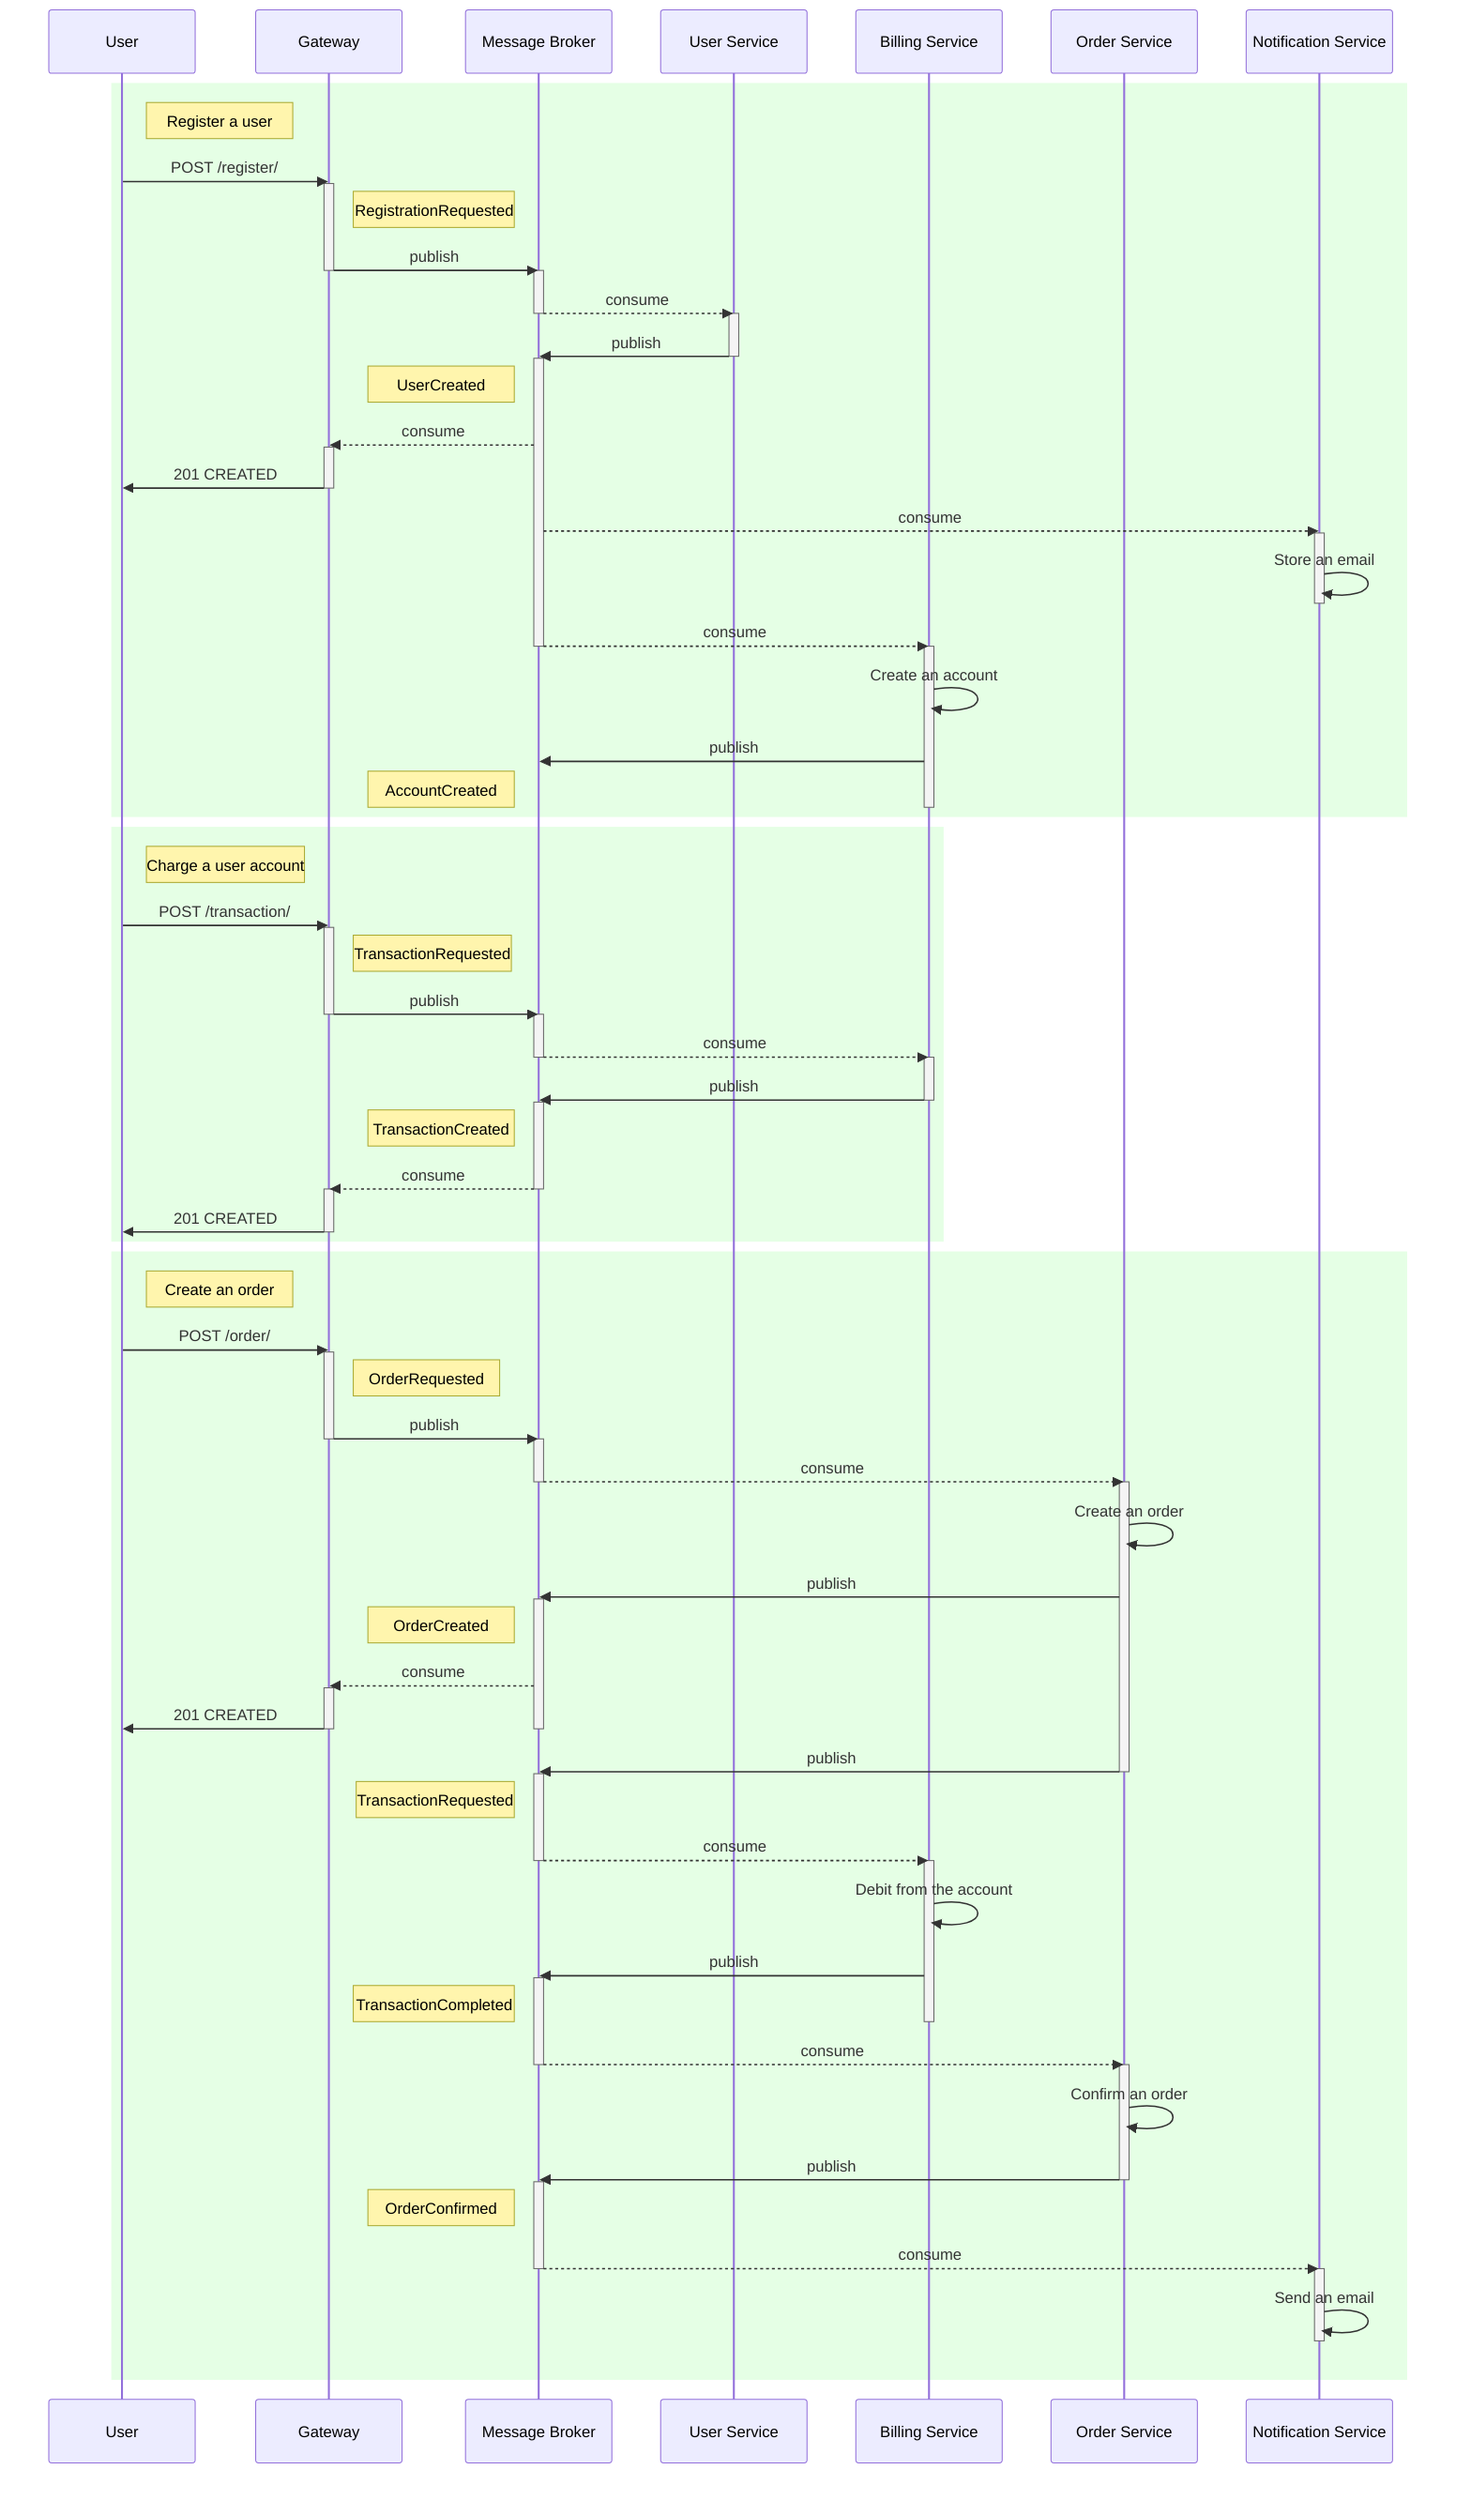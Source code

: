sequenceDiagram
    participant User
    participant Gateway
    participant MessageBroker as Message Broker
    participant UserService as User Service
    participant BillingService as Billing Service
    participant OrderService as Order Service
    participant NotificationService as Notification Service

    rect rgba(0, 255, 0, .1)
        note right of User: Register a user
        User ->> Gateway: POST /register/

        activate Gateway
            note right of Gateway: RegistrationRequested
            Gateway ->> MessageBroker: publish
        deactivate Gateway

        activate MessageBroker
            MessageBroker -->> UserService: consume
        deactivate MessageBroker

        activate UserService
            UserService ->> MessageBroker: publish
        deactivate UserService

        activate MessageBroker
            note left of MessageBroker: UserCreated
            MessageBroker -->> Gateway: consume
            activate Gateway
                Gateway ->> User: 201 CREATED
            deactivate Gateway

            MessageBroker -->> NotificationService: consume

            activate NotificationService
                NotificationService ->> NotificationService: Store an email
            deactivate NotificationService

            MessageBroker -->> BillingService: consume
        deactivate MessageBroker

        activate BillingService
            BillingService ->> BillingService: Create an account
            BillingService ->> MessageBroker: publish
            note left of MessageBroker: AccountCreated
        deactivate BillingService
    end

    rect rgba(0, 255, 0, .1)
        note right of User: Charge a user account
        User ->> Gateway: POST /transaction/

        activate Gateway
            note right of Gateway: TransactionRequested
            Gateway ->> MessageBroker: publish
        deactivate Gateway

        activate MessageBroker
            MessageBroker -->> BillingService: consume
        deactivate MessageBroker

        activate BillingService
            BillingService ->> MessageBroker: publish
        deactivate BillingService

        activate MessageBroker
            note left of MessageBroker: TransactionCreated
            MessageBroker -->> Gateway: consume
        deactivate MessageBroker

        activate Gateway
            Gateway ->> User: 201 CREATED
        deactivate Gateway
    end

    rect rgba(0, 255, 0, .1)
        note right of User: Create an order
        User ->> Gateway: POST /order/

        activate Gateway
            note right of Gateway: OrderRequested
            Gateway ->> MessageBroker: publish
        deactivate Gateway

        activate MessageBroker
            MessageBroker -->> OrderService: consume
        deactivate MessageBroker

        activate OrderService
            OrderService ->> OrderService: Create an order
            OrderService ->> MessageBroker: publish

            activate MessageBroker
                note left of MessageBroker: OrderCreated
                MessageBroker -->> Gateway: consume
                activate Gateway
                    Gateway ->> User: 201 CREATED
                deactivate Gateway
            deactivate MessageBroker

            OrderService ->> MessageBroker: publish
        deactivate OrderService

        activate MessageBroker
            note left of MessageBroker: TransactionRequested
            MessageBroker -->> BillingService: consume
        deactivate MessageBroker

        activate BillingService
            BillingService ->> BillingService: Debit from the account
            BillingService ->> MessageBroker: publish

            activate MessageBroker
            note left of MessageBroker: TransactionCompleted
        deactivate BillingService

            MessageBroker -->> OrderService: consume
        deactivate MessageBroker

        activate OrderService
            OrderService ->> OrderService: Confirm an order
            OrderService ->> MessageBroker: publish
        deactivate OrderService

        activate MessageBroker
            note left of MessageBroker: OrderConfirmed
            MessageBroker -->> NotificationService: consume
        deactivate MessageBroker

        activate NotificationService
            NotificationService ->> NotificationService: Send an email
        deactivate NotificationService
    end